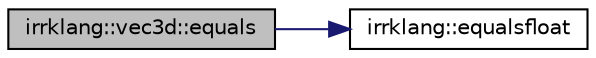 digraph "irrklang::vec3d::equals"
{
  bgcolor="transparent";
  edge [fontname="Helvetica",fontsize="10",labelfontname="Helvetica",labelfontsize="10"];
  node [fontname="Helvetica",fontsize="10",shape=record];
  rankdir="LR";
  Node1 [label="irrklang::vec3d::equals",height=0.2,width=0.4,color="black", fillcolor="grey75", style="filled", fontcolor="black"];
  Node1 -> Node2 [color="midnightblue",fontsize="10",style="solid",fontname="Helvetica"];
  Node2 [label="irrklang::equalsfloat",height=0.2,width=0.4,color="black",URL="$namespaceirrklang.html#a6ce1a12052cdee7b6d81a053a73a4f86",tooltip="returns if a float equals the other one, taking floating point rounding errors into account ..."];
}

